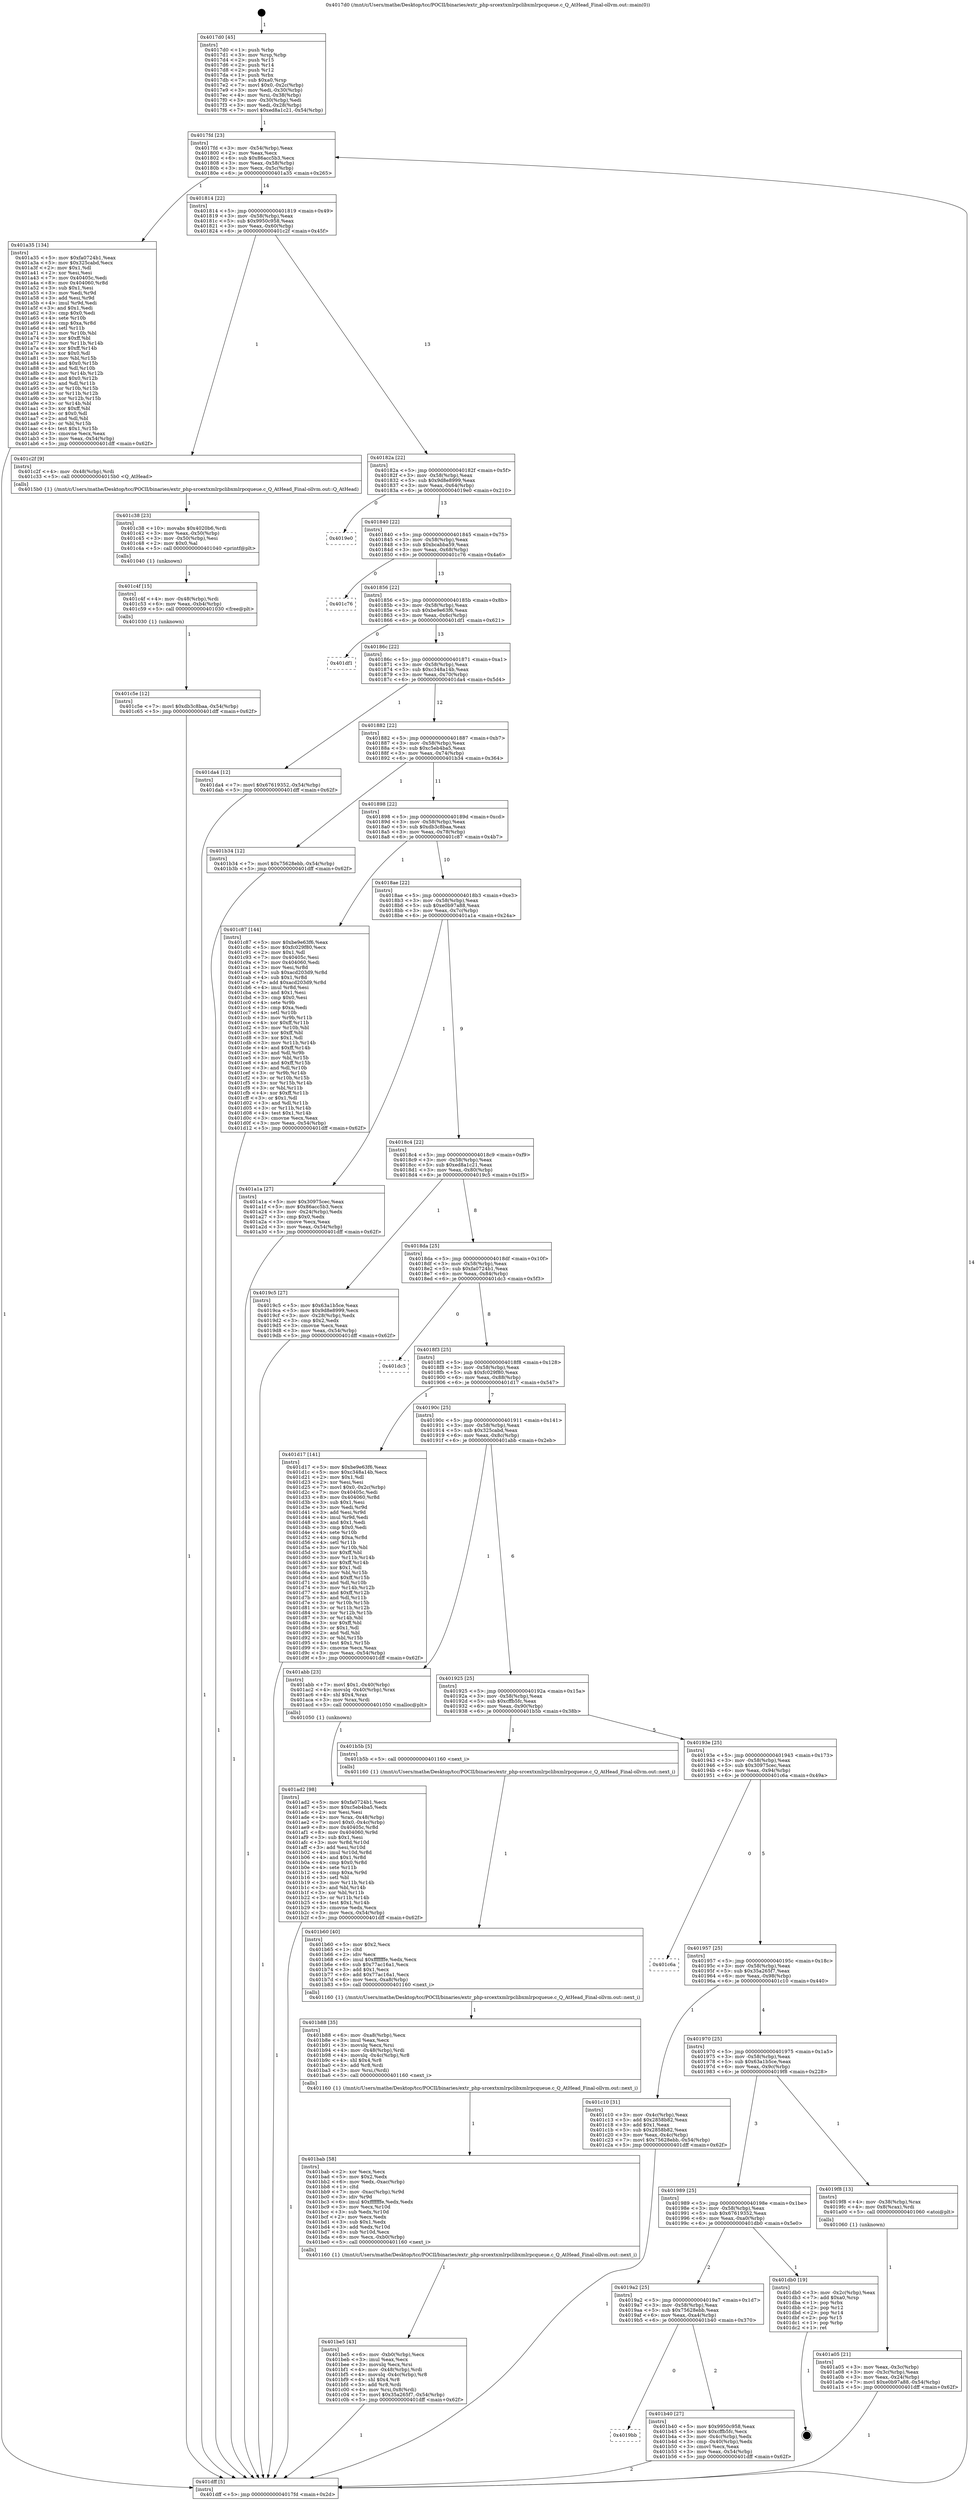 digraph "0x4017d0" {
  label = "0x4017d0 (/mnt/c/Users/mathe/Desktop/tcc/POCII/binaries/extr_php-srcextxmlrpclibxmlrpcqueue.c_Q_AtHead_Final-ollvm.out::main(0))"
  labelloc = "t"
  node[shape=record]

  Entry [label="",width=0.3,height=0.3,shape=circle,fillcolor=black,style=filled]
  "0x4017fd" [label="{
     0x4017fd [23]\l
     | [instrs]\l
     &nbsp;&nbsp;0x4017fd \<+3\>: mov -0x54(%rbp),%eax\l
     &nbsp;&nbsp;0x401800 \<+2\>: mov %eax,%ecx\l
     &nbsp;&nbsp;0x401802 \<+6\>: sub $0x86acc5b3,%ecx\l
     &nbsp;&nbsp;0x401808 \<+3\>: mov %eax,-0x58(%rbp)\l
     &nbsp;&nbsp;0x40180b \<+3\>: mov %ecx,-0x5c(%rbp)\l
     &nbsp;&nbsp;0x40180e \<+6\>: je 0000000000401a35 \<main+0x265\>\l
  }"]
  "0x401a35" [label="{
     0x401a35 [134]\l
     | [instrs]\l
     &nbsp;&nbsp;0x401a35 \<+5\>: mov $0xfa0724b1,%eax\l
     &nbsp;&nbsp;0x401a3a \<+5\>: mov $0x325cabd,%ecx\l
     &nbsp;&nbsp;0x401a3f \<+2\>: mov $0x1,%dl\l
     &nbsp;&nbsp;0x401a41 \<+2\>: xor %esi,%esi\l
     &nbsp;&nbsp;0x401a43 \<+7\>: mov 0x40405c,%edi\l
     &nbsp;&nbsp;0x401a4a \<+8\>: mov 0x404060,%r8d\l
     &nbsp;&nbsp;0x401a52 \<+3\>: sub $0x1,%esi\l
     &nbsp;&nbsp;0x401a55 \<+3\>: mov %edi,%r9d\l
     &nbsp;&nbsp;0x401a58 \<+3\>: add %esi,%r9d\l
     &nbsp;&nbsp;0x401a5b \<+4\>: imul %r9d,%edi\l
     &nbsp;&nbsp;0x401a5f \<+3\>: and $0x1,%edi\l
     &nbsp;&nbsp;0x401a62 \<+3\>: cmp $0x0,%edi\l
     &nbsp;&nbsp;0x401a65 \<+4\>: sete %r10b\l
     &nbsp;&nbsp;0x401a69 \<+4\>: cmp $0xa,%r8d\l
     &nbsp;&nbsp;0x401a6d \<+4\>: setl %r11b\l
     &nbsp;&nbsp;0x401a71 \<+3\>: mov %r10b,%bl\l
     &nbsp;&nbsp;0x401a74 \<+3\>: xor $0xff,%bl\l
     &nbsp;&nbsp;0x401a77 \<+3\>: mov %r11b,%r14b\l
     &nbsp;&nbsp;0x401a7a \<+4\>: xor $0xff,%r14b\l
     &nbsp;&nbsp;0x401a7e \<+3\>: xor $0x0,%dl\l
     &nbsp;&nbsp;0x401a81 \<+3\>: mov %bl,%r15b\l
     &nbsp;&nbsp;0x401a84 \<+4\>: and $0x0,%r15b\l
     &nbsp;&nbsp;0x401a88 \<+3\>: and %dl,%r10b\l
     &nbsp;&nbsp;0x401a8b \<+3\>: mov %r14b,%r12b\l
     &nbsp;&nbsp;0x401a8e \<+4\>: and $0x0,%r12b\l
     &nbsp;&nbsp;0x401a92 \<+3\>: and %dl,%r11b\l
     &nbsp;&nbsp;0x401a95 \<+3\>: or %r10b,%r15b\l
     &nbsp;&nbsp;0x401a98 \<+3\>: or %r11b,%r12b\l
     &nbsp;&nbsp;0x401a9b \<+3\>: xor %r12b,%r15b\l
     &nbsp;&nbsp;0x401a9e \<+3\>: or %r14b,%bl\l
     &nbsp;&nbsp;0x401aa1 \<+3\>: xor $0xff,%bl\l
     &nbsp;&nbsp;0x401aa4 \<+3\>: or $0x0,%dl\l
     &nbsp;&nbsp;0x401aa7 \<+2\>: and %dl,%bl\l
     &nbsp;&nbsp;0x401aa9 \<+3\>: or %bl,%r15b\l
     &nbsp;&nbsp;0x401aac \<+4\>: test $0x1,%r15b\l
     &nbsp;&nbsp;0x401ab0 \<+3\>: cmovne %ecx,%eax\l
     &nbsp;&nbsp;0x401ab3 \<+3\>: mov %eax,-0x54(%rbp)\l
     &nbsp;&nbsp;0x401ab6 \<+5\>: jmp 0000000000401dff \<main+0x62f\>\l
  }"]
  "0x401814" [label="{
     0x401814 [22]\l
     | [instrs]\l
     &nbsp;&nbsp;0x401814 \<+5\>: jmp 0000000000401819 \<main+0x49\>\l
     &nbsp;&nbsp;0x401819 \<+3\>: mov -0x58(%rbp),%eax\l
     &nbsp;&nbsp;0x40181c \<+5\>: sub $0x9950c958,%eax\l
     &nbsp;&nbsp;0x401821 \<+3\>: mov %eax,-0x60(%rbp)\l
     &nbsp;&nbsp;0x401824 \<+6\>: je 0000000000401c2f \<main+0x45f\>\l
  }"]
  Exit [label="",width=0.3,height=0.3,shape=circle,fillcolor=black,style=filled,peripheries=2]
  "0x401c2f" [label="{
     0x401c2f [9]\l
     | [instrs]\l
     &nbsp;&nbsp;0x401c2f \<+4\>: mov -0x48(%rbp),%rdi\l
     &nbsp;&nbsp;0x401c33 \<+5\>: call 00000000004015b0 \<Q_AtHead\>\l
     | [calls]\l
     &nbsp;&nbsp;0x4015b0 \{1\} (/mnt/c/Users/mathe/Desktop/tcc/POCII/binaries/extr_php-srcextxmlrpclibxmlrpcqueue.c_Q_AtHead_Final-ollvm.out::Q_AtHead)\l
  }"]
  "0x40182a" [label="{
     0x40182a [22]\l
     | [instrs]\l
     &nbsp;&nbsp;0x40182a \<+5\>: jmp 000000000040182f \<main+0x5f\>\l
     &nbsp;&nbsp;0x40182f \<+3\>: mov -0x58(%rbp),%eax\l
     &nbsp;&nbsp;0x401832 \<+5\>: sub $0x9d8e8999,%eax\l
     &nbsp;&nbsp;0x401837 \<+3\>: mov %eax,-0x64(%rbp)\l
     &nbsp;&nbsp;0x40183a \<+6\>: je 00000000004019e0 \<main+0x210\>\l
  }"]
  "0x401c5e" [label="{
     0x401c5e [12]\l
     | [instrs]\l
     &nbsp;&nbsp;0x401c5e \<+7\>: movl $0xdb3c8baa,-0x54(%rbp)\l
     &nbsp;&nbsp;0x401c65 \<+5\>: jmp 0000000000401dff \<main+0x62f\>\l
  }"]
  "0x4019e0" [label="{
     0x4019e0\l
  }", style=dashed]
  "0x401840" [label="{
     0x401840 [22]\l
     | [instrs]\l
     &nbsp;&nbsp;0x401840 \<+5\>: jmp 0000000000401845 \<main+0x75\>\l
     &nbsp;&nbsp;0x401845 \<+3\>: mov -0x58(%rbp),%eax\l
     &nbsp;&nbsp;0x401848 \<+5\>: sub $0xbcabba59,%eax\l
     &nbsp;&nbsp;0x40184d \<+3\>: mov %eax,-0x68(%rbp)\l
     &nbsp;&nbsp;0x401850 \<+6\>: je 0000000000401c76 \<main+0x4a6\>\l
  }"]
  "0x401c4f" [label="{
     0x401c4f [15]\l
     | [instrs]\l
     &nbsp;&nbsp;0x401c4f \<+4\>: mov -0x48(%rbp),%rdi\l
     &nbsp;&nbsp;0x401c53 \<+6\>: mov %eax,-0xb4(%rbp)\l
     &nbsp;&nbsp;0x401c59 \<+5\>: call 0000000000401030 \<free@plt\>\l
     | [calls]\l
     &nbsp;&nbsp;0x401030 \{1\} (unknown)\l
  }"]
  "0x401c76" [label="{
     0x401c76\l
  }", style=dashed]
  "0x401856" [label="{
     0x401856 [22]\l
     | [instrs]\l
     &nbsp;&nbsp;0x401856 \<+5\>: jmp 000000000040185b \<main+0x8b\>\l
     &nbsp;&nbsp;0x40185b \<+3\>: mov -0x58(%rbp),%eax\l
     &nbsp;&nbsp;0x40185e \<+5\>: sub $0xbe9e63f6,%eax\l
     &nbsp;&nbsp;0x401863 \<+3\>: mov %eax,-0x6c(%rbp)\l
     &nbsp;&nbsp;0x401866 \<+6\>: je 0000000000401df1 \<main+0x621\>\l
  }"]
  "0x401c38" [label="{
     0x401c38 [23]\l
     | [instrs]\l
     &nbsp;&nbsp;0x401c38 \<+10\>: movabs $0x4020b6,%rdi\l
     &nbsp;&nbsp;0x401c42 \<+3\>: mov %eax,-0x50(%rbp)\l
     &nbsp;&nbsp;0x401c45 \<+3\>: mov -0x50(%rbp),%esi\l
     &nbsp;&nbsp;0x401c48 \<+2\>: mov $0x0,%al\l
     &nbsp;&nbsp;0x401c4a \<+5\>: call 0000000000401040 \<printf@plt\>\l
     | [calls]\l
     &nbsp;&nbsp;0x401040 \{1\} (unknown)\l
  }"]
  "0x401df1" [label="{
     0x401df1\l
  }", style=dashed]
  "0x40186c" [label="{
     0x40186c [22]\l
     | [instrs]\l
     &nbsp;&nbsp;0x40186c \<+5\>: jmp 0000000000401871 \<main+0xa1\>\l
     &nbsp;&nbsp;0x401871 \<+3\>: mov -0x58(%rbp),%eax\l
     &nbsp;&nbsp;0x401874 \<+5\>: sub $0xc348a14b,%eax\l
     &nbsp;&nbsp;0x401879 \<+3\>: mov %eax,-0x70(%rbp)\l
     &nbsp;&nbsp;0x40187c \<+6\>: je 0000000000401da4 \<main+0x5d4\>\l
  }"]
  "0x401be5" [label="{
     0x401be5 [43]\l
     | [instrs]\l
     &nbsp;&nbsp;0x401be5 \<+6\>: mov -0xb0(%rbp),%ecx\l
     &nbsp;&nbsp;0x401beb \<+3\>: imul %eax,%ecx\l
     &nbsp;&nbsp;0x401bee \<+3\>: movslq %ecx,%rsi\l
     &nbsp;&nbsp;0x401bf1 \<+4\>: mov -0x48(%rbp),%rdi\l
     &nbsp;&nbsp;0x401bf5 \<+4\>: movslq -0x4c(%rbp),%r8\l
     &nbsp;&nbsp;0x401bf9 \<+4\>: shl $0x4,%r8\l
     &nbsp;&nbsp;0x401bfd \<+3\>: add %r8,%rdi\l
     &nbsp;&nbsp;0x401c00 \<+4\>: mov %rsi,0x8(%rdi)\l
     &nbsp;&nbsp;0x401c04 \<+7\>: movl $0x35a265f7,-0x54(%rbp)\l
     &nbsp;&nbsp;0x401c0b \<+5\>: jmp 0000000000401dff \<main+0x62f\>\l
  }"]
  "0x401da4" [label="{
     0x401da4 [12]\l
     | [instrs]\l
     &nbsp;&nbsp;0x401da4 \<+7\>: movl $0x67619352,-0x54(%rbp)\l
     &nbsp;&nbsp;0x401dab \<+5\>: jmp 0000000000401dff \<main+0x62f\>\l
  }"]
  "0x401882" [label="{
     0x401882 [22]\l
     | [instrs]\l
     &nbsp;&nbsp;0x401882 \<+5\>: jmp 0000000000401887 \<main+0xb7\>\l
     &nbsp;&nbsp;0x401887 \<+3\>: mov -0x58(%rbp),%eax\l
     &nbsp;&nbsp;0x40188a \<+5\>: sub $0xc5eb4ba5,%eax\l
     &nbsp;&nbsp;0x40188f \<+3\>: mov %eax,-0x74(%rbp)\l
     &nbsp;&nbsp;0x401892 \<+6\>: je 0000000000401b34 \<main+0x364\>\l
  }"]
  "0x401bab" [label="{
     0x401bab [58]\l
     | [instrs]\l
     &nbsp;&nbsp;0x401bab \<+2\>: xor %ecx,%ecx\l
     &nbsp;&nbsp;0x401bad \<+5\>: mov $0x2,%edx\l
     &nbsp;&nbsp;0x401bb2 \<+6\>: mov %edx,-0xac(%rbp)\l
     &nbsp;&nbsp;0x401bb8 \<+1\>: cltd\l
     &nbsp;&nbsp;0x401bb9 \<+7\>: mov -0xac(%rbp),%r9d\l
     &nbsp;&nbsp;0x401bc0 \<+3\>: idiv %r9d\l
     &nbsp;&nbsp;0x401bc3 \<+6\>: imul $0xfffffffe,%edx,%edx\l
     &nbsp;&nbsp;0x401bc9 \<+3\>: mov %ecx,%r10d\l
     &nbsp;&nbsp;0x401bcc \<+3\>: sub %edx,%r10d\l
     &nbsp;&nbsp;0x401bcf \<+2\>: mov %ecx,%edx\l
     &nbsp;&nbsp;0x401bd1 \<+3\>: sub $0x1,%edx\l
     &nbsp;&nbsp;0x401bd4 \<+3\>: add %edx,%r10d\l
     &nbsp;&nbsp;0x401bd7 \<+3\>: sub %r10d,%ecx\l
     &nbsp;&nbsp;0x401bda \<+6\>: mov %ecx,-0xb0(%rbp)\l
     &nbsp;&nbsp;0x401be0 \<+5\>: call 0000000000401160 \<next_i\>\l
     | [calls]\l
     &nbsp;&nbsp;0x401160 \{1\} (/mnt/c/Users/mathe/Desktop/tcc/POCII/binaries/extr_php-srcextxmlrpclibxmlrpcqueue.c_Q_AtHead_Final-ollvm.out::next_i)\l
  }"]
  "0x401b34" [label="{
     0x401b34 [12]\l
     | [instrs]\l
     &nbsp;&nbsp;0x401b34 \<+7\>: movl $0x75628ebb,-0x54(%rbp)\l
     &nbsp;&nbsp;0x401b3b \<+5\>: jmp 0000000000401dff \<main+0x62f\>\l
  }"]
  "0x401898" [label="{
     0x401898 [22]\l
     | [instrs]\l
     &nbsp;&nbsp;0x401898 \<+5\>: jmp 000000000040189d \<main+0xcd\>\l
     &nbsp;&nbsp;0x40189d \<+3\>: mov -0x58(%rbp),%eax\l
     &nbsp;&nbsp;0x4018a0 \<+5\>: sub $0xdb3c8baa,%eax\l
     &nbsp;&nbsp;0x4018a5 \<+3\>: mov %eax,-0x78(%rbp)\l
     &nbsp;&nbsp;0x4018a8 \<+6\>: je 0000000000401c87 \<main+0x4b7\>\l
  }"]
  "0x401b88" [label="{
     0x401b88 [35]\l
     | [instrs]\l
     &nbsp;&nbsp;0x401b88 \<+6\>: mov -0xa8(%rbp),%ecx\l
     &nbsp;&nbsp;0x401b8e \<+3\>: imul %eax,%ecx\l
     &nbsp;&nbsp;0x401b91 \<+3\>: movslq %ecx,%rsi\l
     &nbsp;&nbsp;0x401b94 \<+4\>: mov -0x48(%rbp),%rdi\l
     &nbsp;&nbsp;0x401b98 \<+4\>: movslq -0x4c(%rbp),%r8\l
     &nbsp;&nbsp;0x401b9c \<+4\>: shl $0x4,%r8\l
     &nbsp;&nbsp;0x401ba0 \<+3\>: add %r8,%rdi\l
     &nbsp;&nbsp;0x401ba3 \<+3\>: mov %rsi,(%rdi)\l
     &nbsp;&nbsp;0x401ba6 \<+5\>: call 0000000000401160 \<next_i\>\l
     | [calls]\l
     &nbsp;&nbsp;0x401160 \{1\} (/mnt/c/Users/mathe/Desktop/tcc/POCII/binaries/extr_php-srcextxmlrpclibxmlrpcqueue.c_Q_AtHead_Final-ollvm.out::next_i)\l
  }"]
  "0x401c87" [label="{
     0x401c87 [144]\l
     | [instrs]\l
     &nbsp;&nbsp;0x401c87 \<+5\>: mov $0xbe9e63f6,%eax\l
     &nbsp;&nbsp;0x401c8c \<+5\>: mov $0xfc029f80,%ecx\l
     &nbsp;&nbsp;0x401c91 \<+2\>: mov $0x1,%dl\l
     &nbsp;&nbsp;0x401c93 \<+7\>: mov 0x40405c,%esi\l
     &nbsp;&nbsp;0x401c9a \<+7\>: mov 0x404060,%edi\l
     &nbsp;&nbsp;0x401ca1 \<+3\>: mov %esi,%r8d\l
     &nbsp;&nbsp;0x401ca4 \<+7\>: sub $0xacd203d9,%r8d\l
     &nbsp;&nbsp;0x401cab \<+4\>: sub $0x1,%r8d\l
     &nbsp;&nbsp;0x401caf \<+7\>: add $0xacd203d9,%r8d\l
     &nbsp;&nbsp;0x401cb6 \<+4\>: imul %r8d,%esi\l
     &nbsp;&nbsp;0x401cba \<+3\>: and $0x1,%esi\l
     &nbsp;&nbsp;0x401cbd \<+3\>: cmp $0x0,%esi\l
     &nbsp;&nbsp;0x401cc0 \<+4\>: sete %r9b\l
     &nbsp;&nbsp;0x401cc4 \<+3\>: cmp $0xa,%edi\l
     &nbsp;&nbsp;0x401cc7 \<+4\>: setl %r10b\l
     &nbsp;&nbsp;0x401ccb \<+3\>: mov %r9b,%r11b\l
     &nbsp;&nbsp;0x401cce \<+4\>: xor $0xff,%r11b\l
     &nbsp;&nbsp;0x401cd2 \<+3\>: mov %r10b,%bl\l
     &nbsp;&nbsp;0x401cd5 \<+3\>: xor $0xff,%bl\l
     &nbsp;&nbsp;0x401cd8 \<+3\>: xor $0x1,%dl\l
     &nbsp;&nbsp;0x401cdb \<+3\>: mov %r11b,%r14b\l
     &nbsp;&nbsp;0x401cde \<+4\>: and $0xff,%r14b\l
     &nbsp;&nbsp;0x401ce2 \<+3\>: and %dl,%r9b\l
     &nbsp;&nbsp;0x401ce5 \<+3\>: mov %bl,%r15b\l
     &nbsp;&nbsp;0x401ce8 \<+4\>: and $0xff,%r15b\l
     &nbsp;&nbsp;0x401cec \<+3\>: and %dl,%r10b\l
     &nbsp;&nbsp;0x401cef \<+3\>: or %r9b,%r14b\l
     &nbsp;&nbsp;0x401cf2 \<+3\>: or %r10b,%r15b\l
     &nbsp;&nbsp;0x401cf5 \<+3\>: xor %r15b,%r14b\l
     &nbsp;&nbsp;0x401cf8 \<+3\>: or %bl,%r11b\l
     &nbsp;&nbsp;0x401cfb \<+4\>: xor $0xff,%r11b\l
     &nbsp;&nbsp;0x401cff \<+3\>: or $0x1,%dl\l
     &nbsp;&nbsp;0x401d02 \<+3\>: and %dl,%r11b\l
     &nbsp;&nbsp;0x401d05 \<+3\>: or %r11b,%r14b\l
     &nbsp;&nbsp;0x401d08 \<+4\>: test $0x1,%r14b\l
     &nbsp;&nbsp;0x401d0c \<+3\>: cmovne %ecx,%eax\l
     &nbsp;&nbsp;0x401d0f \<+3\>: mov %eax,-0x54(%rbp)\l
     &nbsp;&nbsp;0x401d12 \<+5\>: jmp 0000000000401dff \<main+0x62f\>\l
  }"]
  "0x4018ae" [label="{
     0x4018ae [22]\l
     | [instrs]\l
     &nbsp;&nbsp;0x4018ae \<+5\>: jmp 00000000004018b3 \<main+0xe3\>\l
     &nbsp;&nbsp;0x4018b3 \<+3\>: mov -0x58(%rbp),%eax\l
     &nbsp;&nbsp;0x4018b6 \<+5\>: sub $0xe0b97a88,%eax\l
     &nbsp;&nbsp;0x4018bb \<+3\>: mov %eax,-0x7c(%rbp)\l
     &nbsp;&nbsp;0x4018be \<+6\>: je 0000000000401a1a \<main+0x24a\>\l
  }"]
  "0x401b60" [label="{
     0x401b60 [40]\l
     | [instrs]\l
     &nbsp;&nbsp;0x401b60 \<+5\>: mov $0x2,%ecx\l
     &nbsp;&nbsp;0x401b65 \<+1\>: cltd\l
     &nbsp;&nbsp;0x401b66 \<+2\>: idiv %ecx\l
     &nbsp;&nbsp;0x401b68 \<+6\>: imul $0xfffffffe,%edx,%ecx\l
     &nbsp;&nbsp;0x401b6e \<+6\>: sub $0x77ac16a1,%ecx\l
     &nbsp;&nbsp;0x401b74 \<+3\>: add $0x1,%ecx\l
     &nbsp;&nbsp;0x401b77 \<+6\>: add $0x77ac16a1,%ecx\l
     &nbsp;&nbsp;0x401b7d \<+6\>: mov %ecx,-0xa8(%rbp)\l
     &nbsp;&nbsp;0x401b83 \<+5\>: call 0000000000401160 \<next_i\>\l
     | [calls]\l
     &nbsp;&nbsp;0x401160 \{1\} (/mnt/c/Users/mathe/Desktop/tcc/POCII/binaries/extr_php-srcextxmlrpclibxmlrpcqueue.c_Q_AtHead_Final-ollvm.out::next_i)\l
  }"]
  "0x401a1a" [label="{
     0x401a1a [27]\l
     | [instrs]\l
     &nbsp;&nbsp;0x401a1a \<+5\>: mov $0x30975cec,%eax\l
     &nbsp;&nbsp;0x401a1f \<+5\>: mov $0x86acc5b3,%ecx\l
     &nbsp;&nbsp;0x401a24 \<+3\>: mov -0x24(%rbp),%edx\l
     &nbsp;&nbsp;0x401a27 \<+3\>: cmp $0x0,%edx\l
     &nbsp;&nbsp;0x401a2a \<+3\>: cmove %ecx,%eax\l
     &nbsp;&nbsp;0x401a2d \<+3\>: mov %eax,-0x54(%rbp)\l
     &nbsp;&nbsp;0x401a30 \<+5\>: jmp 0000000000401dff \<main+0x62f\>\l
  }"]
  "0x4018c4" [label="{
     0x4018c4 [22]\l
     | [instrs]\l
     &nbsp;&nbsp;0x4018c4 \<+5\>: jmp 00000000004018c9 \<main+0xf9\>\l
     &nbsp;&nbsp;0x4018c9 \<+3\>: mov -0x58(%rbp),%eax\l
     &nbsp;&nbsp;0x4018cc \<+5\>: sub $0xed8a1c21,%eax\l
     &nbsp;&nbsp;0x4018d1 \<+3\>: mov %eax,-0x80(%rbp)\l
     &nbsp;&nbsp;0x4018d4 \<+6\>: je 00000000004019c5 \<main+0x1f5\>\l
  }"]
  "0x4019bb" [label="{
     0x4019bb\l
  }", style=dashed]
  "0x4019c5" [label="{
     0x4019c5 [27]\l
     | [instrs]\l
     &nbsp;&nbsp;0x4019c5 \<+5\>: mov $0x63a1b5ce,%eax\l
     &nbsp;&nbsp;0x4019ca \<+5\>: mov $0x9d8e8999,%ecx\l
     &nbsp;&nbsp;0x4019cf \<+3\>: mov -0x28(%rbp),%edx\l
     &nbsp;&nbsp;0x4019d2 \<+3\>: cmp $0x2,%edx\l
     &nbsp;&nbsp;0x4019d5 \<+3\>: cmovne %ecx,%eax\l
     &nbsp;&nbsp;0x4019d8 \<+3\>: mov %eax,-0x54(%rbp)\l
     &nbsp;&nbsp;0x4019db \<+5\>: jmp 0000000000401dff \<main+0x62f\>\l
  }"]
  "0x4018da" [label="{
     0x4018da [25]\l
     | [instrs]\l
     &nbsp;&nbsp;0x4018da \<+5\>: jmp 00000000004018df \<main+0x10f\>\l
     &nbsp;&nbsp;0x4018df \<+3\>: mov -0x58(%rbp),%eax\l
     &nbsp;&nbsp;0x4018e2 \<+5\>: sub $0xfa0724b1,%eax\l
     &nbsp;&nbsp;0x4018e7 \<+6\>: mov %eax,-0x84(%rbp)\l
     &nbsp;&nbsp;0x4018ed \<+6\>: je 0000000000401dc3 \<main+0x5f3\>\l
  }"]
  "0x401dff" [label="{
     0x401dff [5]\l
     | [instrs]\l
     &nbsp;&nbsp;0x401dff \<+5\>: jmp 00000000004017fd \<main+0x2d\>\l
  }"]
  "0x4017d0" [label="{
     0x4017d0 [45]\l
     | [instrs]\l
     &nbsp;&nbsp;0x4017d0 \<+1\>: push %rbp\l
     &nbsp;&nbsp;0x4017d1 \<+3\>: mov %rsp,%rbp\l
     &nbsp;&nbsp;0x4017d4 \<+2\>: push %r15\l
     &nbsp;&nbsp;0x4017d6 \<+2\>: push %r14\l
     &nbsp;&nbsp;0x4017d8 \<+2\>: push %r12\l
     &nbsp;&nbsp;0x4017da \<+1\>: push %rbx\l
     &nbsp;&nbsp;0x4017db \<+7\>: sub $0xa0,%rsp\l
     &nbsp;&nbsp;0x4017e2 \<+7\>: movl $0x0,-0x2c(%rbp)\l
     &nbsp;&nbsp;0x4017e9 \<+3\>: mov %edi,-0x30(%rbp)\l
     &nbsp;&nbsp;0x4017ec \<+4\>: mov %rsi,-0x38(%rbp)\l
     &nbsp;&nbsp;0x4017f0 \<+3\>: mov -0x30(%rbp),%edi\l
     &nbsp;&nbsp;0x4017f3 \<+3\>: mov %edi,-0x28(%rbp)\l
     &nbsp;&nbsp;0x4017f6 \<+7\>: movl $0xed8a1c21,-0x54(%rbp)\l
  }"]
  "0x401b40" [label="{
     0x401b40 [27]\l
     | [instrs]\l
     &nbsp;&nbsp;0x401b40 \<+5\>: mov $0x9950c958,%eax\l
     &nbsp;&nbsp;0x401b45 \<+5\>: mov $0xcffb5fc,%ecx\l
     &nbsp;&nbsp;0x401b4a \<+3\>: mov -0x4c(%rbp),%edx\l
     &nbsp;&nbsp;0x401b4d \<+3\>: cmp -0x40(%rbp),%edx\l
     &nbsp;&nbsp;0x401b50 \<+3\>: cmovl %ecx,%eax\l
     &nbsp;&nbsp;0x401b53 \<+3\>: mov %eax,-0x54(%rbp)\l
     &nbsp;&nbsp;0x401b56 \<+5\>: jmp 0000000000401dff \<main+0x62f\>\l
  }"]
  "0x401dc3" [label="{
     0x401dc3\l
  }", style=dashed]
  "0x4018f3" [label="{
     0x4018f3 [25]\l
     | [instrs]\l
     &nbsp;&nbsp;0x4018f3 \<+5\>: jmp 00000000004018f8 \<main+0x128\>\l
     &nbsp;&nbsp;0x4018f8 \<+3\>: mov -0x58(%rbp),%eax\l
     &nbsp;&nbsp;0x4018fb \<+5\>: sub $0xfc029f80,%eax\l
     &nbsp;&nbsp;0x401900 \<+6\>: mov %eax,-0x88(%rbp)\l
     &nbsp;&nbsp;0x401906 \<+6\>: je 0000000000401d17 \<main+0x547\>\l
  }"]
  "0x4019a2" [label="{
     0x4019a2 [25]\l
     | [instrs]\l
     &nbsp;&nbsp;0x4019a2 \<+5\>: jmp 00000000004019a7 \<main+0x1d7\>\l
     &nbsp;&nbsp;0x4019a7 \<+3\>: mov -0x58(%rbp),%eax\l
     &nbsp;&nbsp;0x4019aa \<+5\>: sub $0x75628ebb,%eax\l
     &nbsp;&nbsp;0x4019af \<+6\>: mov %eax,-0xa4(%rbp)\l
     &nbsp;&nbsp;0x4019b5 \<+6\>: je 0000000000401b40 \<main+0x370\>\l
  }"]
  "0x401d17" [label="{
     0x401d17 [141]\l
     | [instrs]\l
     &nbsp;&nbsp;0x401d17 \<+5\>: mov $0xbe9e63f6,%eax\l
     &nbsp;&nbsp;0x401d1c \<+5\>: mov $0xc348a14b,%ecx\l
     &nbsp;&nbsp;0x401d21 \<+2\>: mov $0x1,%dl\l
     &nbsp;&nbsp;0x401d23 \<+2\>: xor %esi,%esi\l
     &nbsp;&nbsp;0x401d25 \<+7\>: movl $0x0,-0x2c(%rbp)\l
     &nbsp;&nbsp;0x401d2c \<+7\>: mov 0x40405c,%edi\l
     &nbsp;&nbsp;0x401d33 \<+8\>: mov 0x404060,%r8d\l
     &nbsp;&nbsp;0x401d3b \<+3\>: sub $0x1,%esi\l
     &nbsp;&nbsp;0x401d3e \<+3\>: mov %edi,%r9d\l
     &nbsp;&nbsp;0x401d41 \<+3\>: add %esi,%r9d\l
     &nbsp;&nbsp;0x401d44 \<+4\>: imul %r9d,%edi\l
     &nbsp;&nbsp;0x401d48 \<+3\>: and $0x1,%edi\l
     &nbsp;&nbsp;0x401d4b \<+3\>: cmp $0x0,%edi\l
     &nbsp;&nbsp;0x401d4e \<+4\>: sete %r10b\l
     &nbsp;&nbsp;0x401d52 \<+4\>: cmp $0xa,%r8d\l
     &nbsp;&nbsp;0x401d56 \<+4\>: setl %r11b\l
     &nbsp;&nbsp;0x401d5a \<+3\>: mov %r10b,%bl\l
     &nbsp;&nbsp;0x401d5d \<+3\>: xor $0xff,%bl\l
     &nbsp;&nbsp;0x401d60 \<+3\>: mov %r11b,%r14b\l
     &nbsp;&nbsp;0x401d63 \<+4\>: xor $0xff,%r14b\l
     &nbsp;&nbsp;0x401d67 \<+3\>: xor $0x1,%dl\l
     &nbsp;&nbsp;0x401d6a \<+3\>: mov %bl,%r15b\l
     &nbsp;&nbsp;0x401d6d \<+4\>: and $0xff,%r15b\l
     &nbsp;&nbsp;0x401d71 \<+3\>: and %dl,%r10b\l
     &nbsp;&nbsp;0x401d74 \<+3\>: mov %r14b,%r12b\l
     &nbsp;&nbsp;0x401d77 \<+4\>: and $0xff,%r12b\l
     &nbsp;&nbsp;0x401d7b \<+3\>: and %dl,%r11b\l
     &nbsp;&nbsp;0x401d7e \<+3\>: or %r10b,%r15b\l
     &nbsp;&nbsp;0x401d81 \<+3\>: or %r11b,%r12b\l
     &nbsp;&nbsp;0x401d84 \<+3\>: xor %r12b,%r15b\l
     &nbsp;&nbsp;0x401d87 \<+3\>: or %r14b,%bl\l
     &nbsp;&nbsp;0x401d8a \<+3\>: xor $0xff,%bl\l
     &nbsp;&nbsp;0x401d8d \<+3\>: or $0x1,%dl\l
     &nbsp;&nbsp;0x401d90 \<+2\>: and %dl,%bl\l
     &nbsp;&nbsp;0x401d92 \<+3\>: or %bl,%r15b\l
     &nbsp;&nbsp;0x401d95 \<+4\>: test $0x1,%r15b\l
     &nbsp;&nbsp;0x401d99 \<+3\>: cmovne %ecx,%eax\l
     &nbsp;&nbsp;0x401d9c \<+3\>: mov %eax,-0x54(%rbp)\l
     &nbsp;&nbsp;0x401d9f \<+5\>: jmp 0000000000401dff \<main+0x62f\>\l
  }"]
  "0x40190c" [label="{
     0x40190c [25]\l
     | [instrs]\l
     &nbsp;&nbsp;0x40190c \<+5\>: jmp 0000000000401911 \<main+0x141\>\l
     &nbsp;&nbsp;0x401911 \<+3\>: mov -0x58(%rbp),%eax\l
     &nbsp;&nbsp;0x401914 \<+5\>: sub $0x325cabd,%eax\l
     &nbsp;&nbsp;0x401919 \<+6\>: mov %eax,-0x8c(%rbp)\l
     &nbsp;&nbsp;0x40191f \<+6\>: je 0000000000401abb \<main+0x2eb\>\l
  }"]
  "0x401db0" [label="{
     0x401db0 [19]\l
     | [instrs]\l
     &nbsp;&nbsp;0x401db0 \<+3\>: mov -0x2c(%rbp),%eax\l
     &nbsp;&nbsp;0x401db3 \<+7\>: add $0xa0,%rsp\l
     &nbsp;&nbsp;0x401dba \<+1\>: pop %rbx\l
     &nbsp;&nbsp;0x401dbb \<+2\>: pop %r12\l
     &nbsp;&nbsp;0x401dbd \<+2\>: pop %r14\l
     &nbsp;&nbsp;0x401dbf \<+2\>: pop %r15\l
     &nbsp;&nbsp;0x401dc1 \<+1\>: pop %rbp\l
     &nbsp;&nbsp;0x401dc2 \<+1\>: ret\l
  }"]
  "0x401abb" [label="{
     0x401abb [23]\l
     | [instrs]\l
     &nbsp;&nbsp;0x401abb \<+7\>: movl $0x1,-0x40(%rbp)\l
     &nbsp;&nbsp;0x401ac2 \<+4\>: movslq -0x40(%rbp),%rax\l
     &nbsp;&nbsp;0x401ac6 \<+4\>: shl $0x4,%rax\l
     &nbsp;&nbsp;0x401aca \<+3\>: mov %rax,%rdi\l
     &nbsp;&nbsp;0x401acd \<+5\>: call 0000000000401050 \<malloc@plt\>\l
     | [calls]\l
     &nbsp;&nbsp;0x401050 \{1\} (unknown)\l
  }"]
  "0x401925" [label="{
     0x401925 [25]\l
     | [instrs]\l
     &nbsp;&nbsp;0x401925 \<+5\>: jmp 000000000040192a \<main+0x15a\>\l
     &nbsp;&nbsp;0x40192a \<+3\>: mov -0x58(%rbp),%eax\l
     &nbsp;&nbsp;0x40192d \<+5\>: sub $0xcffb5fc,%eax\l
     &nbsp;&nbsp;0x401932 \<+6\>: mov %eax,-0x90(%rbp)\l
     &nbsp;&nbsp;0x401938 \<+6\>: je 0000000000401b5b \<main+0x38b\>\l
  }"]
  "0x401ad2" [label="{
     0x401ad2 [98]\l
     | [instrs]\l
     &nbsp;&nbsp;0x401ad2 \<+5\>: mov $0xfa0724b1,%ecx\l
     &nbsp;&nbsp;0x401ad7 \<+5\>: mov $0xc5eb4ba5,%edx\l
     &nbsp;&nbsp;0x401adc \<+2\>: xor %esi,%esi\l
     &nbsp;&nbsp;0x401ade \<+4\>: mov %rax,-0x48(%rbp)\l
     &nbsp;&nbsp;0x401ae2 \<+7\>: movl $0x0,-0x4c(%rbp)\l
     &nbsp;&nbsp;0x401ae9 \<+8\>: mov 0x40405c,%r8d\l
     &nbsp;&nbsp;0x401af1 \<+8\>: mov 0x404060,%r9d\l
     &nbsp;&nbsp;0x401af9 \<+3\>: sub $0x1,%esi\l
     &nbsp;&nbsp;0x401afc \<+3\>: mov %r8d,%r10d\l
     &nbsp;&nbsp;0x401aff \<+3\>: add %esi,%r10d\l
     &nbsp;&nbsp;0x401b02 \<+4\>: imul %r10d,%r8d\l
     &nbsp;&nbsp;0x401b06 \<+4\>: and $0x1,%r8d\l
     &nbsp;&nbsp;0x401b0a \<+4\>: cmp $0x0,%r8d\l
     &nbsp;&nbsp;0x401b0e \<+4\>: sete %r11b\l
     &nbsp;&nbsp;0x401b12 \<+4\>: cmp $0xa,%r9d\l
     &nbsp;&nbsp;0x401b16 \<+3\>: setl %bl\l
     &nbsp;&nbsp;0x401b19 \<+3\>: mov %r11b,%r14b\l
     &nbsp;&nbsp;0x401b1c \<+3\>: and %bl,%r14b\l
     &nbsp;&nbsp;0x401b1f \<+3\>: xor %bl,%r11b\l
     &nbsp;&nbsp;0x401b22 \<+3\>: or %r11b,%r14b\l
     &nbsp;&nbsp;0x401b25 \<+4\>: test $0x1,%r14b\l
     &nbsp;&nbsp;0x401b29 \<+3\>: cmovne %edx,%ecx\l
     &nbsp;&nbsp;0x401b2c \<+3\>: mov %ecx,-0x54(%rbp)\l
     &nbsp;&nbsp;0x401b2f \<+5\>: jmp 0000000000401dff \<main+0x62f\>\l
  }"]
  "0x401b5b" [label="{
     0x401b5b [5]\l
     | [instrs]\l
     &nbsp;&nbsp;0x401b5b \<+5\>: call 0000000000401160 \<next_i\>\l
     | [calls]\l
     &nbsp;&nbsp;0x401160 \{1\} (/mnt/c/Users/mathe/Desktop/tcc/POCII/binaries/extr_php-srcextxmlrpclibxmlrpcqueue.c_Q_AtHead_Final-ollvm.out::next_i)\l
  }"]
  "0x40193e" [label="{
     0x40193e [25]\l
     | [instrs]\l
     &nbsp;&nbsp;0x40193e \<+5\>: jmp 0000000000401943 \<main+0x173\>\l
     &nbsp;&nbsp;0x401943 \<+3\>: mov -0x58(%rbp),%eax\l
     &nbsp;&nbsp;0x401946 \<+5\>: sub $0x30975cec,%eax\l
     &nbsp;&nbsp;0x40194b \<+6\>: mov %eax,-0x94(%rbp)\l
     &nbsp;&nbsp;0x401951 \<+6\>: je 0000000000401c6a \<main+0x49a\>\l
  }"]
  "0x401a05" [label="{
     0x401a05 [21]\l
     | [instrs]\l
     &nbsp;&nbsp;0x401a05 \<+3\>: mov %eax,-0x3c(%rbp)\l
     &nbsp;&nbsp;0x401a08 \<+3\>: mov -0x3c(%rbp),%eax\l
     &nbsp;&nbsp;0x401a0b \<+3\>: mov %eax,-0x24(%rbp)\l
     &nbsp;&nbsp;0x401a0e \<+7\>: movl $0xe0b97a88,-0x54(%rbp)\l
     &nbsp;&nbsp;0x401a15 \<+5\>: jmp 0000000000401dff \<main+0x62f\>\l
  }"]
  "0x401c6a" [label="{
     0x401c6a\l
  }", style=dashed]
  "0x401957" [label="{
     0x401957 [25]\l
     | [instrs]\l
     &nbsp;&nbsp;0x401957 \<+5\>: jmp 000000000040195c \<main+0x18c\>\l
     &nbsp;&nbsp;0x40195c \<+3\>: mov -0x58(%rbp),%eax\l
     &nbsp;&nbsp;0x40195f \<+5\>: sub $0x35a265f7,%eax\l
     &nbsp;&nbsp;0x401964 \<+6\>: mov %eax,-0x98(%rbp)\l
     &nbsp;&nbsp;0x40196a \<+6\>: je 0000000000401c10 \<main+0x440\>\l
  }"]
  "0x401989" [label="{
     0x401989 [25]\l
     | [instrs]\l
     &nbsp;&nbsp;0x401989 \<+5\>: jmp 000000000040198e \<main+0x1be\>\l
     &nbsp;&nbsp;0x40198e \<+3\>: mov -0x58(%rbp),%eax\l
     &nbsp;&nbsp;0x401991 \<+5\>: sub $0x67619352,%eax\l
     &nbsp;&nbsp;0x401996 \<+6\>: mov %eax,-0xa0(%rbp)\l
     &nbsp;&nbsp;0x40199c \<+6\>: je 0000000000401db0 \<main+0x5e0\>\l
  }"]
  "0x401c10" [label="{
     0x401c10 [31]\l
     | [instrs]\l
     &nbsp;&nbsp;0x401c10 \<+3\>: mov -0x4c(%rbp),%eax\l
     &nbsp;&nbsp;0x401c13 \<+5\>: add $0x2858b82,%eax\l
     &nbsp;&nbsp;0x401c18 \<+3\>: add $0x1,%eax\l
     &nbsp;&nbsp;0x401c1b \<+5\>: sub $0x2858b82,%eax\l
     &nbsp;&nbsp;0x401c20 \<+3\>: mov %eax,-0x4c(%rbp)\l
     &nbsp;&nbsp;0x401c23 \<+7\>: movl $0x75628ebb,-0x54(%rbp)\l
     &nbsp;&nbsp;0x401c2a \<+5\>: jmp 0000000000401dff \<main+0x62f\>\l
  }"]
  "0x401970" [label="{
     0x401970 [25]\l
     | [instrs]\l
     &nbsp;&nbsp;0x401970 \<+5\>: jmp 0000000000401975 \<main+0x1a5\>\l
     &nbsp;&nbsp;0x401975 \<+3\>: mov -0x58(%rbp),%eax\l
     &nbsp;&nbsp;0x401978 \<+5\>: sub $0x63a1b5ce,%eax\l
     &nbsp;&nbsp;0x40197d \<+6\>: mov %eax,-0x9c(%rbp)\l
     &nbsp;&nbsp;0x401983 \<+6\>: je 00000000004019f8 \<main+0x228\>\l
  }"]
  "0x4019f8" [label="{
     0x4019f8 [13]\l
     | [instrs]\l
     &nbsp;&nbsp;0x4019f8 \<+4\>: mov -0x38(%rbp),%rax\l
     &nbsp;&nbsp;0x4019fc \<+4\>: mov 0x8(%rax),%rdi\l
     &nbsp;&nbsp;0x401a00 \<+5\>: call 0000000000401060 \<atoi@plt\>\l
     | [calls]\l
     &nbsp;&nbsp;0x401060 \{1\} (unknown)\l
  }"]
  Entry -> "0x4017d0" [label=" 1"]
  "0x4017fd" -> "0x401a35" [label=" 1"]
  "0x4017fd" -> "0x401814" [label=" 14"]
  "0x401db0" -> Exit [label=" 1"]
  "0x401814" -> "0x401c2f" [label=" 1"]
  "0x401814" -> "0x40182a" [label=" 13"]
  "0x401da4" -> "0x401dff" [label=" 1"]
  "0x40182a" -> "0x4019e0" [label=" 0"]
  "0x40182a" -> "0x401840" [label=" 13"]
  "0x401d17" -> "0x401dff" [label=" 1"]
  "0x401840" -> "0x401c76" [label=" 0"]
  "0x401840" -> "0x401856" [label=" 13"]
  "0x401c87" -> "0x401dff" [label=" 1"]
  "0x401856" -> "0x401df1" [label=" 0"]
  "0x401856" -> "0x40186c" [label=" 13"]
  "0x401c5e" -> "0x401dff" [label=" 1"]
  "0x40186c" -> "0x401da4" [label=" 1"]
  "0x40186c" -> "0x401882" [label=" 12"]
  "0x401c4f" -> "0x401c5e" [label=" 1"]
  "0x401882" -> "0x401b34" [label=" 1"]
  "0x401882" -> "0x401898" [label=" 11"]
  "0x401c38" -> "0x401c4f" [label=" 1"]
  "0x401898" -> "0x401c87" [label=" 1"]
  "0x401898" -> "0x4018ae" [label=" 10"]
  "0x401c2f" -> "0x401c38" [label=" 1"]
  "0x4018ae" -> "0x401a1a" [label=" 1"]
  "0x4018ae" -> "0x4018c4" [label=" 9"]
  "0x401c10" -> "0x401dff" [label=" 1"]
  "0x4018c4" -> "0x4019c5" [label=" 1"]
  "0x4018c4" -> "0x4018da" [label=" 8"]
  "0x4019c5" -> "0x401dff" [label=" 1"]
  "0x4017d0" -> "0x4017fd" [label=" 1"]
  "0x401dff" -> "0x4017fd" [label=" 14"]
  "0x401be5" -> "0x401dff" [label=" 1"]
  "0x4018da" -> "0x401dc3" [label=" 0"]
  "0x4018da" -> "0x4018f3" [label=" 8"]
  "0x401bab" -> "0x401be5" [label=" 1"]
  "0x4018f3" -> "0x401d17" [label=" 1"]
  "0x4018f3" -> "0x40190c" [label=" 7"]
  "0x401b60" -> "0x401b88" [label=" 1"]
  "0x40190c" -> "0x401abb" [label=" 1"]
  "0x40190c" -> "0x401925" [label=" 6"]
  "0x401b5b" -> "0x401b60" [label=" 1"]
  "0x401925" -> "0x401b5b" [label=" 1"]
  "0x401925" -> "0x40193e" [label=" 5"]
  "0x4019a2" -> "0x4019bb" [label=" 0"]
  "0x40193e" -> "0x401c6a" [label=" 0"]
  "0x40193e" -> "0x401957" [label=" 5"]
  "0x4019a2" -> "0x401b40" [label=" 2"]
  "0x401957" -> "0x401c10" [label=" 1"]
  "0x401957" -> "0x401970" [label=" 4"]
  "0x401b88" -> "0x401bab" [label=" 1"]
  "0x401970" -> "0x4019f8" [label=" 1"]
  "0x401970" -> "0x401989" [label=" 3"]
  "0x4019f8" -> "0x401a05" [label=" 1"]
  "0x401a05" -> "0x401dff" [label=" 1"]
  "0x401a1a" -> "0x401dff" [label=" 1"]
  "0x401a35" -> "0x401dff" [label=" 1"]
  "0x401abb" -> "0x401ad2" [label=" 1"]
  "0x401ad2" -> "0x401dff" [label=" 1"]
  "0x401b34" -> "0x401dff" [label=" 1"]
  "0x401b40" -> "0x401dff" [label=" 2"]
  "0x401989" -> "0x401db0" [label=" 1"]
  "0x401989" -> "0x4019a2" [label=" 2"]
}
